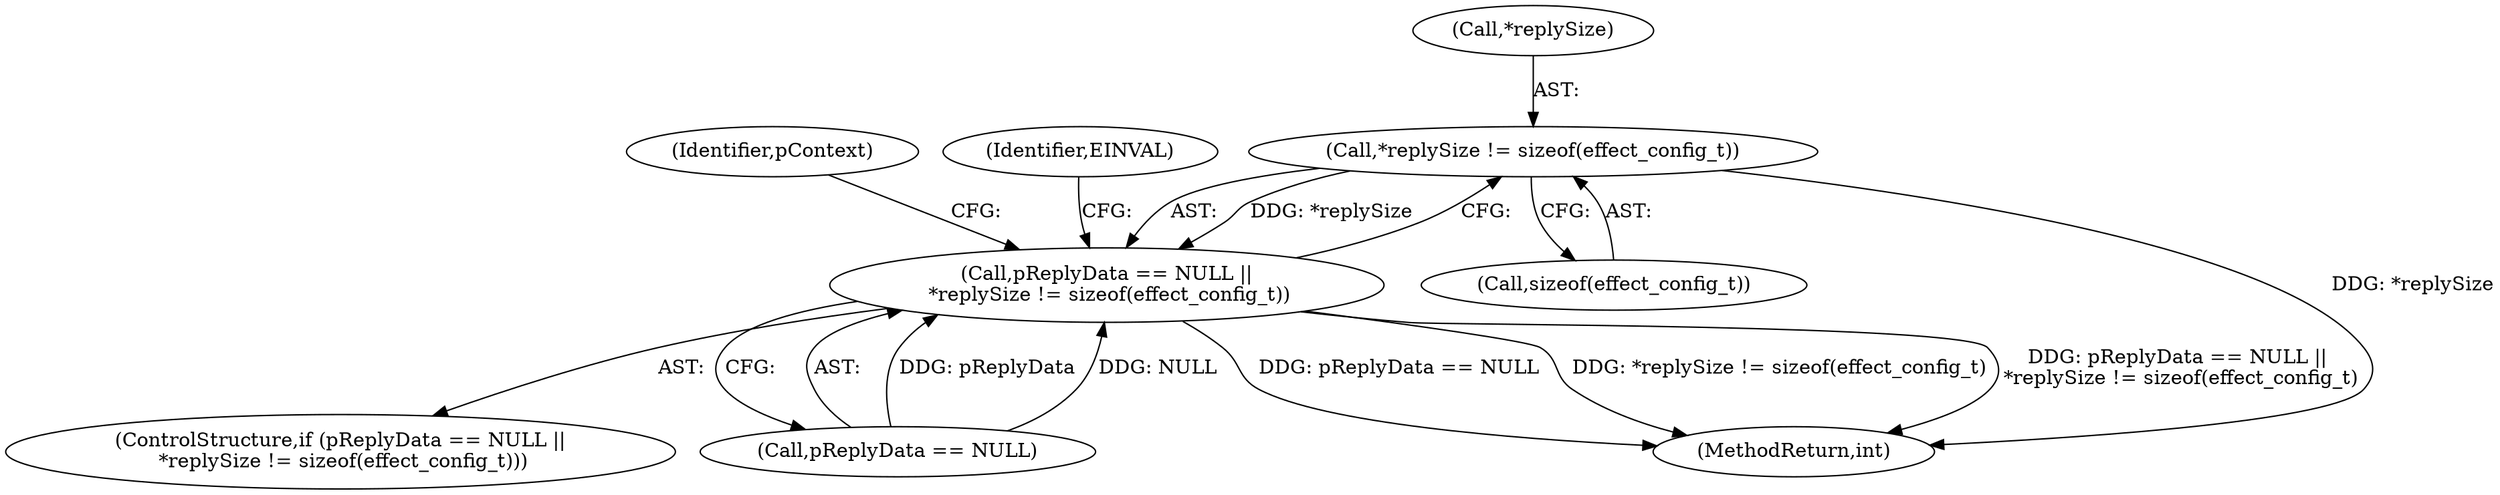 digraph "0_Android_aeea52da00d210587fb3ed895de3d5f2e0264c88_3@API" {
"1000197" [label="(Call,*replySize != sizeof(effect_config_t))"];
"1000193" [label="(Call,pReplyData == NULL ||\n *replySize != sizeof(effect_config_t))"];
"1000197" [label="(Call,*replySize != sizeof(effect_config_t))"];
"1000194" [label="(Call,pReplyData == NULL)"];
"1000193" [label="(Call,pReplyData == NULL ||\n *replySize != sizeof(effect_config_t))"];
"1000192" [label="(ControlStructure,if (pReplyData == NULL ||\n *replySize != sizeof(effect_config_t)))"];
"1000200" [label="(Call,sizeof(effect_config_t))"];
"1000207" [label="(Identifier,pContext)"];
"1000539" [label="(MethodReturn,int)"];
"1000205" [label="(Identifier,EINVAL)"];
"1000198" [label="(Call,*replySize)"];
"1000197" -> "1000193"  [label="AST: "];
"1000197" -> "1000200"  [label="CFG: "];
"1000198" -> "1000197"  [label="AST: "];
"1000200" -> "1000197"  [label="AST: "];
"1000193" -> "1000197"  [label="CFG: "];
"1000197" -> "1000539"  [label="DDG: *replySize"];
"1000197" -> "1000193"  [label="DDG: *replySize"];
"1000193" -> "1000192"  [label="AST: "];
"1000193" -> "1000194"  [label="CFG: "];
"1000194" -> "1000193"  [label="AST: "];
"1000205" -> "1000193"  [label="CFG: "];
"1000207" -> "1000193"  [label="CFG: "];
"1000193" -> "1000539"  [label="DDG: pReplyData == NULL"];
"1000193" -> "1000539"  [label="DDG: *replySize != sizeof(effect_config_t)"];
"1000193" -> "1000539"  [label="DDG: pReplyData == NULL ||\n *replySize != sizeof(effect_config_t)"];
"1000194" -> "1000193"  [label="DDG: pReplyData"];
"1000194" -> "1000193"  [label="DDG: NULL"];
}

